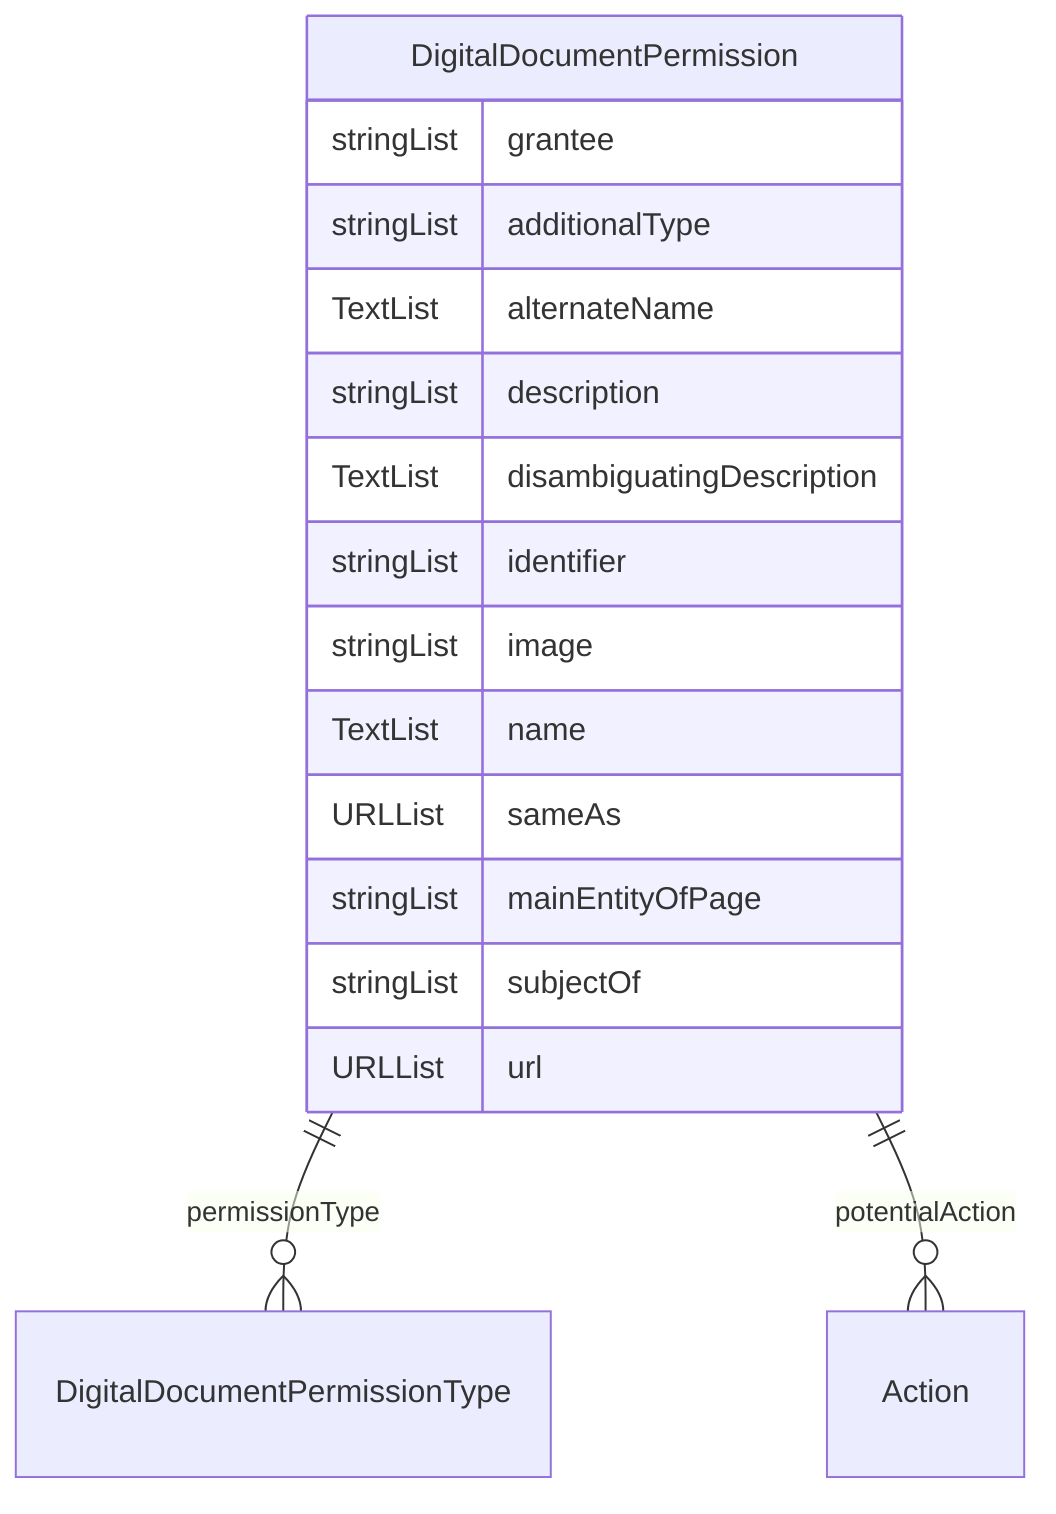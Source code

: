 erDiagram
DigitalDocumentPermission {
    stringList grantee  
    stringList additionalType  
    TextList alternateName  
    stringList description  
    TextList disambiguatingDescription  
    stringList identifier  
    stringList image  
    TextList name  
    URLList sameAs  
    stringList mainEntityOfPage  
    stringList subjectOf  
    URLList url  
}

DigitalDocumentPermission ||--}o DigitalDocumentPermissionType : "permissionType"
DigitalDocumentPermission ||--}o Action : "potentialAction"